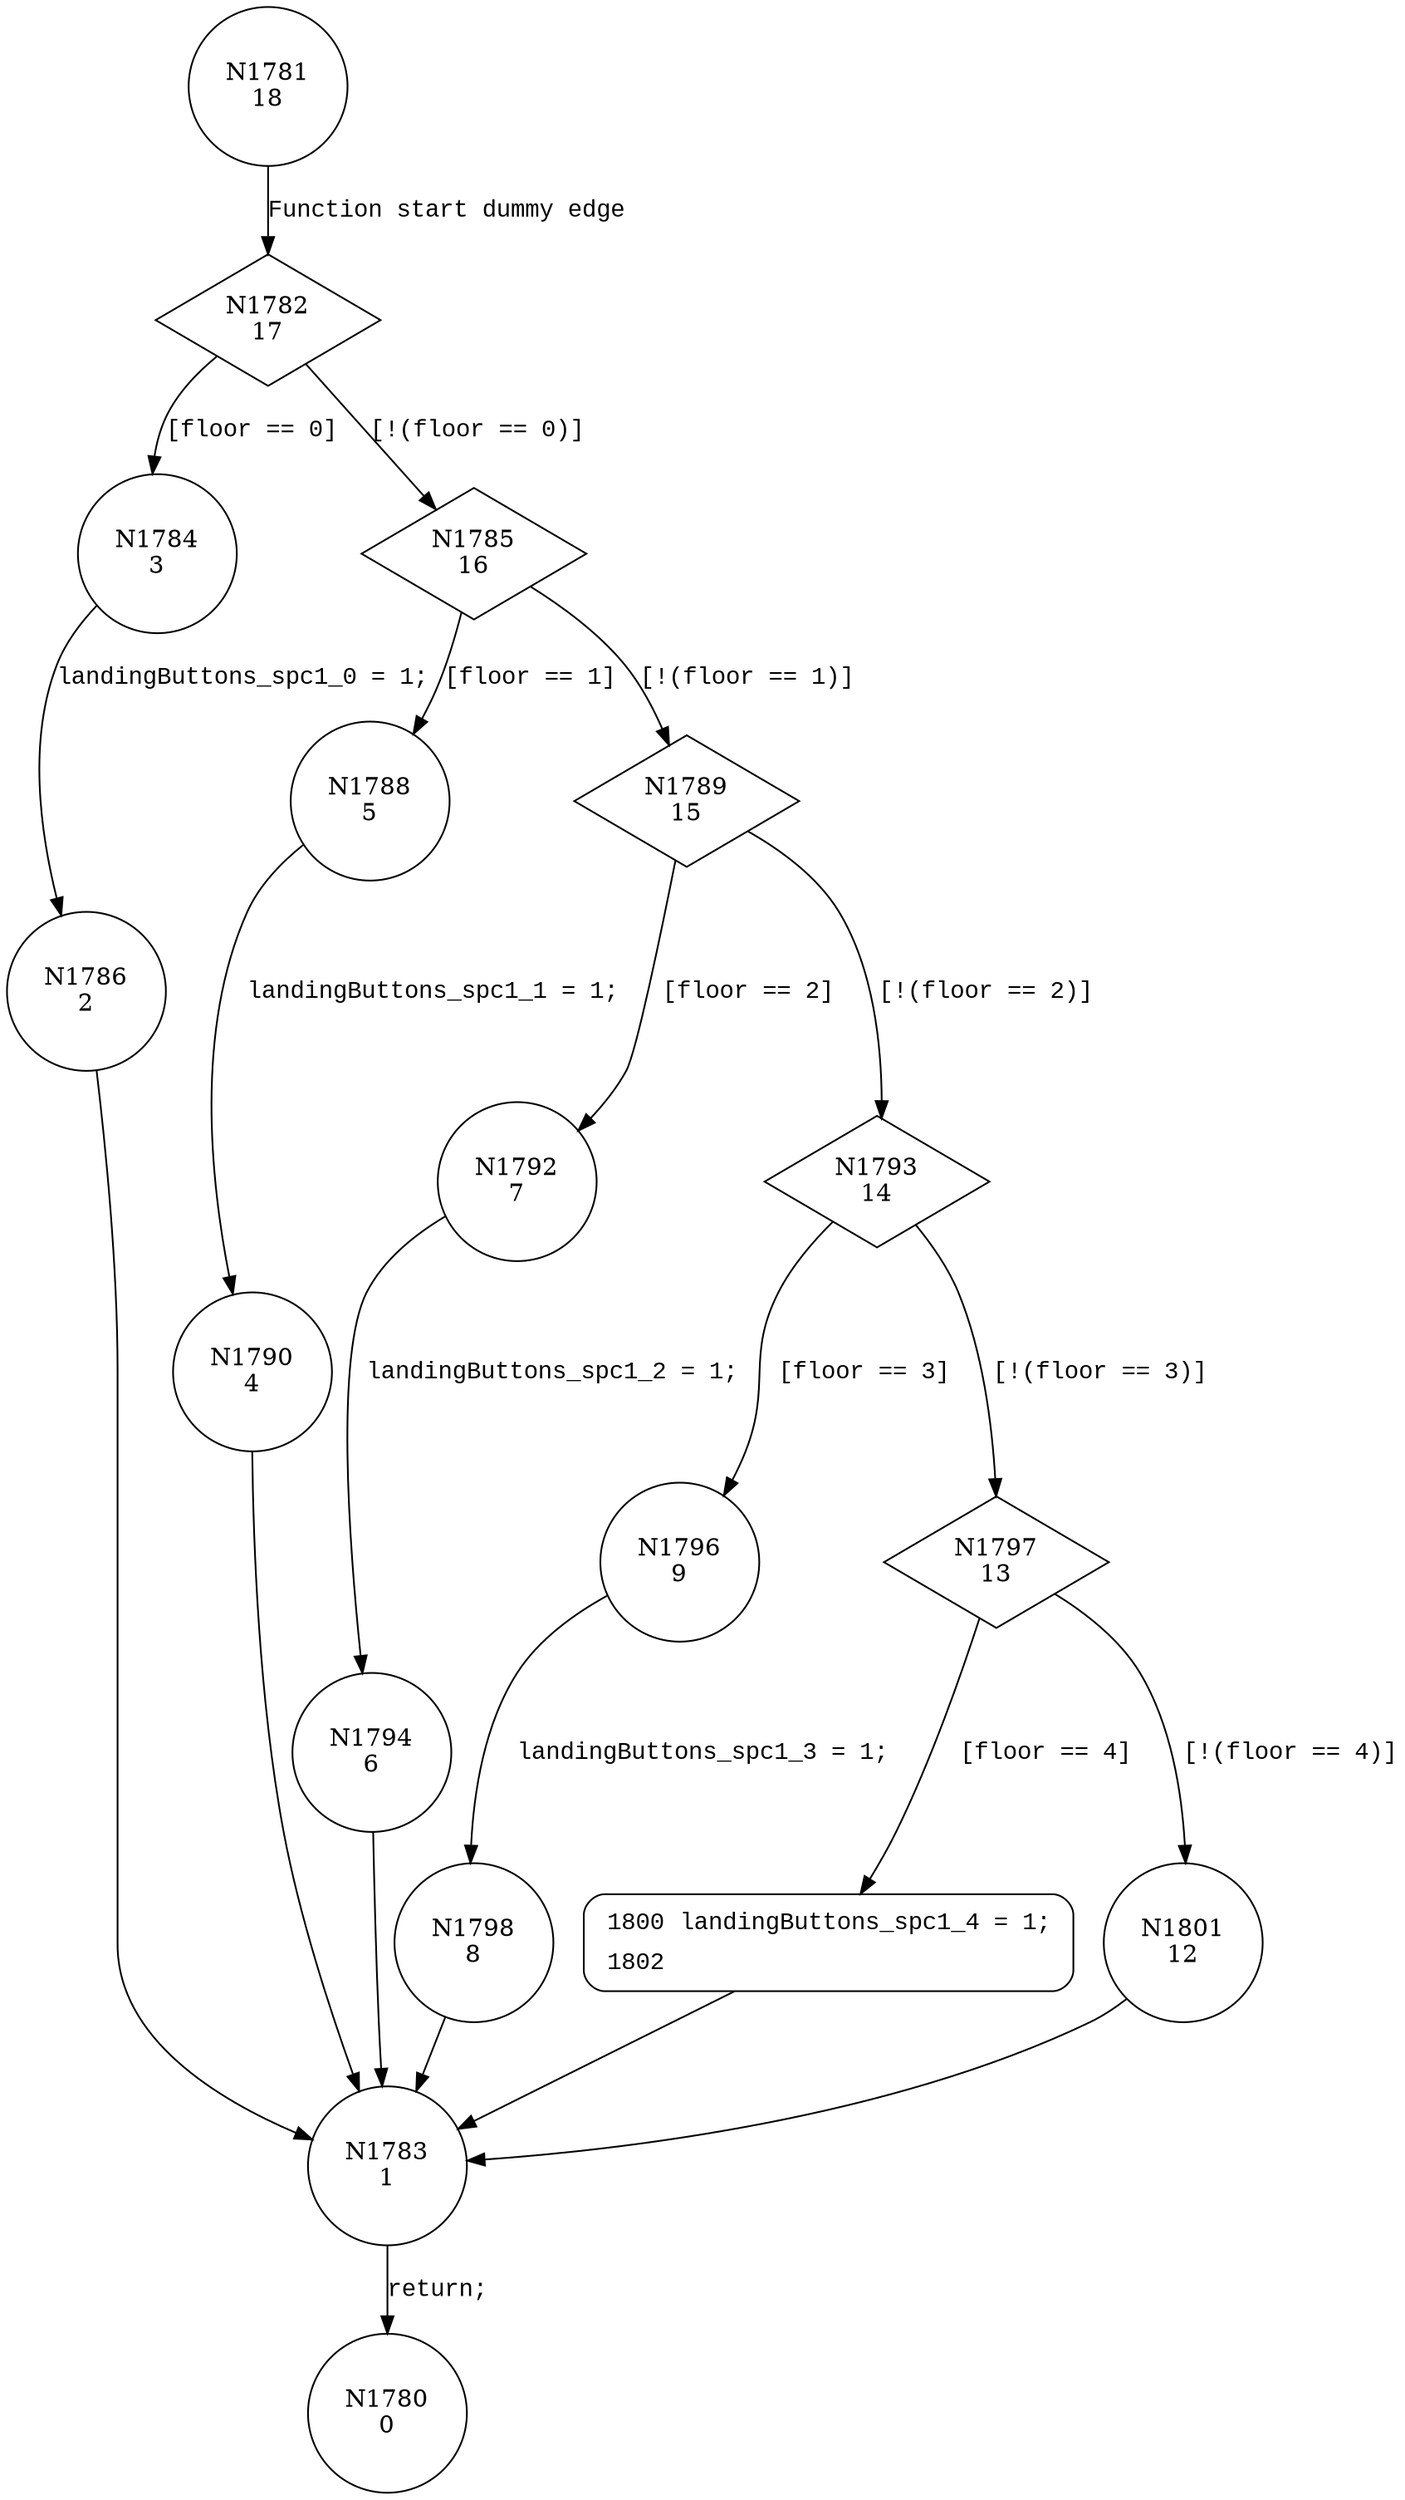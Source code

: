 digraph __utac_acc__Specification1_spec__2 {
1781 [shape="circle" label="N1781\n18"]
1782 [shape="diamond" label="N1782\n17"]
1784 [shape="circle" label="N1784\n3"]
1785 [shape="diamond" label="N1785\n16"]
1788 [shape="circle" label="N1788\n5"]
1789 [shape="diamond" label="N1789\n15"]
1792 [shape="circle" label="N1792\n7"]
1793 [shape="diamond" label="N1793\n14"]
1796 [shape="circle" label="N1796\n9"]
1797 [shape="diamond" label="N1797\n13"]
1800 [shape="circle" label="N1800\n11"]
1801 [shape="circle" label="N1801\n12"]
1783 [shape="circle" label="N1783\n1"]
1780 [shape="circle" label="N1780\n0"]
1798 [shape="circle" label="N1798\n8"]
1794 [shape="circle" label="N1794\n6"]
1790 [shape="circle" label="N1790\n4"]
1786 [shape="circle" label="N1786\n2"]
1800 [style="filled,bold" penwidth="1" fillcolor="white" fontname="Courier New" shape="Mrecord" label=<<table border="0" cellborder="0" cellpadding="3" bgcolor="white"><tr><td align="right">1800</td><td align="left">landingButtons_spc1_4 = 1;</td></tr><tr><td align="right">1802</td><td align="left"></td></tr></table>>]
1800 -> 1783[label=""]
1781 -> 1782 [label="Function start dummy edge" fontname="Courier New"]
1782 -> 1784 [label="[floor == 0]" fontname="Courier New"]
1782 -> 1785 [label="[!(floor == 0)]" fontname="Courier New"]
1785 -> 1788 [label="[floor == 1]" fontname="Courier New"]
1785 -> 1789 [label="[!(floor == 1)]" fontname="Courier New"]
1789 -> 1792 [label="[floor == 2]" fontname="Courier New"]
1789 -> 1793 [label="[!(floor == 2)]" fontname="Courier New"]
1793 -> 1796 [label="[floor == 3]" fontname="Courier New"]
1793 -> 1797 [label="[!(floor == 3)]" fontname="Courier New"]
1797 -> 1800 [label="[floor == 4]" fontname="Courier New"]
1797 -> 1801 [label="[!(floor == 4)]" fontname="Courier New"]
1783 -> 1780 [label="return;" fontname="Courier New"]
1796 -> 1798 [label="landingButtons_spc1_3 = 1;" fontname="Courier New"]
1792 -> 1794 [label="landingButtons_spc1_2 = 1;" fontname="Courier New"]
1788 -> 1790 [label="landingButtons_spc1_1 = 1;" fontname="Courier New"]
1784 -> 1786 [label="landingButtons_spc1_0 = 1;" fontname="Courier New"]
1801 -> 1783 [label="" fontname="Courier New"]
1798 -> 1783 [label="" fontname="Courier New"]
1794 -> 1783 [label="" fontname="Courier New"]
1790 -> 1783 [label="" fontname="Courier New"]
1786 -> 1783 [label="" fontname="Courier New"]
}